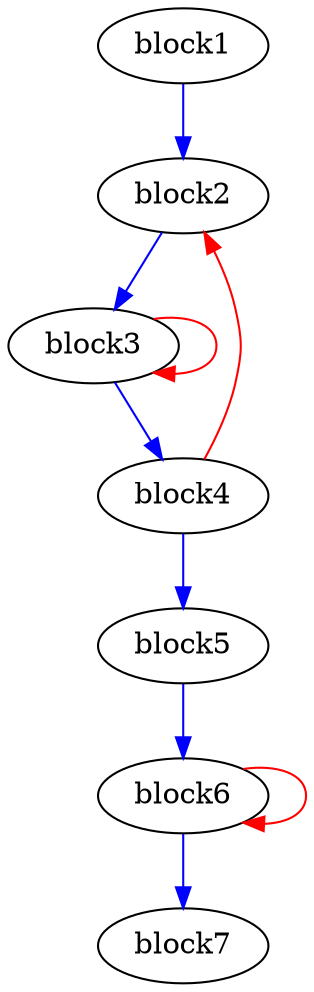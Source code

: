 Digraph G {
	splines=spline;
//DHLS version: 0.1.1" [shape = "none" pos = "20,20!"]
		"block1";
		"block2";
		"block3";
		"block4";
		"block5";
		"block6";
		"block7";
		"block1" -> "block2" [color = "blue", freq = 1];
		"block2" -> "block3" [color = "blue", freq = 100];
		"block3" -> "block3" [color = "red", freq = 9900];
		"block3" -> "block4" [color = "blue", freq = 100];
		"block4" -> "block2" [color = "red", freq = 99];
		"block4" -> "block5" [color = "blue", freq = 1];
		"block5" -> "block6" [color = "blue", freq = 1];
		"block6" -> "block6" [color = "red", freq = 99];
		"block6" -> "block7" [color = "blue", freq = 1];
}